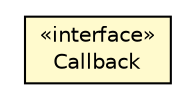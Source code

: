 #!/usr/local/bin/dot
#
# Class diagram 
# Generated by UMLGraph version R5_6-24-gf6e263 (http://www.umlgraph.org/)
#

digraph G {
	edge [fontname="Helvetica",fontsize=10,labelfontname="Helvetica",labelfontsize=10];
	node [fontname="Helvetica",fontsize=10,shape=plaintext];
	nodesep=0.25;
	ranksep=0.5;
	// org.universAAL.tools.ucc.configuration.view.YesNoDialog.Callback
	c8713182 [label=<<table title="org.universAAL.tools.ucc.configuration.view.YesNoDialog.Callback" border="0" cellborder="1" cellspacing="0" cellpadding="2" port="p" bgcolor="lemonChiffon" href="./YesNoDialog.Callback.html">
		<tr><td><table border="0" cellspacing="0" cellpadding="1">
<tr><td align="center" balign="center"> &#171;interface&#187; </td></tr>
<tr><td align="center" balign="center"> Callback </td></tr>
		</table></td></tr>
		</table>>, URL="./YesNoDialog.Callback.html", fontname="Helvetica", fontcolor="black", fontsize=10.0];
}

